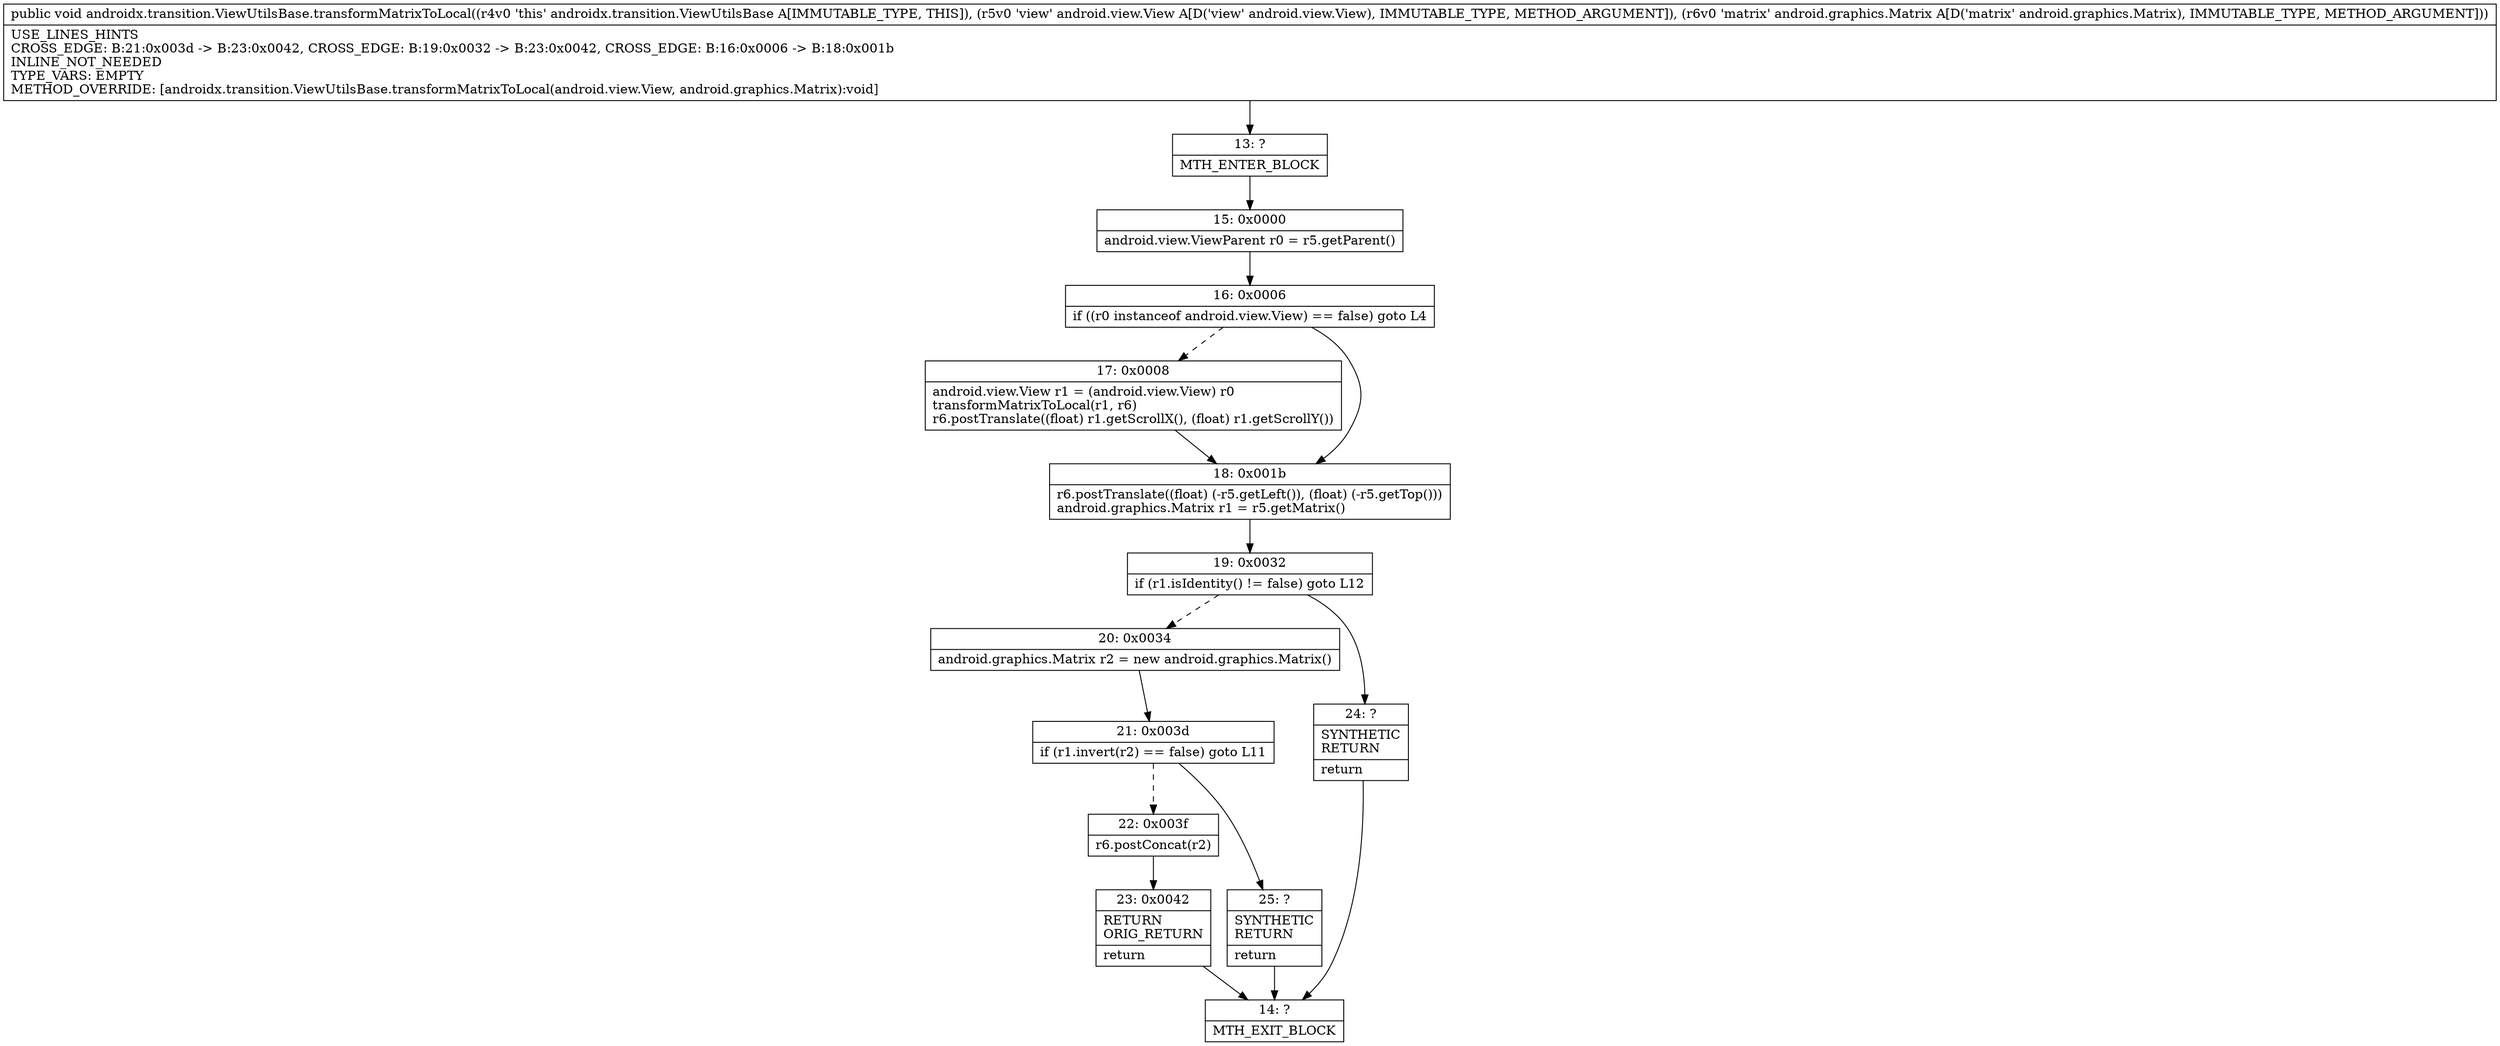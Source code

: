 digraph "CFG forandroidx.transition.ViewUtilsBase.transformMatrixToLocal(Landroid\/view\/View;Landroid\/graphics\/Matrix;)V" {
Node_13 [shape=record,label="{13\:\ ?|MTH_ENTER_BLOCK\l}"];
Node_15 [shape=record,label="{15\:\ 0x0000|android.view.ViewParent r0 = r5.getParent()\l}"];
Node_16 [shape=record,label="{16\:\ 0x0006|if ((r0 instanceof android.view.View) == false) goto L4\l}"];
Node_17 [shape=record,label="{17\:\ 0x0008|android.view.View r1 = (android.view.View) r0\ltransformMatrixToLocal(r1, r6)\lr6.postTranslate((float) r1.getScrollX(), (float) r1.getScrollY())\l}"];
Node_18 [shape=record,label="{18\:\ 0x001b|r6.postTranslate((float) (\-r5.getLeft()), (float) (\-r5.getTop()))\landroid.graphics.Matrix r1 = r5.getMatrix()\l}"];
Node_19 [shape=record,label="{19\:\ 0x0032|if (r1.isIdentity() != false) goto L12\l}"];
Node_20 [shape=record,label="{20\:\ 0x0034|android.graphics.Matrix r2 = new android.graphics.Matrix()\l}"];
Node_21 [shape=record,label="{21\:\ 0x003d|if (r1.invert(r2) == false) goto L11\l}"];
Node_22 [shape=record,label="{22\:\ 0x003f|r6.postConcat(r2)\l}"];
Node_23 [shape=record,label="{23\:\ 0x0042|RETURN\lORIG_RETURN\l|return\l}"];
Node_14 [shape=record,label="{14\:\ ?|MTH_EXIT_BLOCK\l}"];
Node_25 [shape=record,label="{25\:\ ?|SYNTHETIC\lRETURN\l|return\l}"];
Node_24 [shape=record,label="{24\:\ ?|SYNTHETIC\lRETURN\l|return\l}"];
MethodNode[shape=record,label="{public void androidx.transition.ViewUtilsBase.transformMatrixToLocal((r4v0 'this' androidx.transition.ViewUtilsBase A[IMMUTABLE_TYPE, THIS]), (r5v0 'view' android.view.View A[D('view' android.view.View), IMMUTABLE_TYPE, METHOD_ARGUMENT]), (r6v0 'matrix' android.graphics.Matrix A[D('matrix' android.graphics.Matrix), IMMUTABLE_TYPE, METHOD_ARGUMENT]))  | USE_LINES_HINTS\lCROSS_EDGE: B:21:0x003d \-\> B:23:0x0042, CROSS_EDGE: B:19:0x0032 \-\> B:23:0x0042, CROSS_EDGE: B:16:0x0006 \-\> B:18:0x001b\lINLINE_NOT_NEEDED\lTYPE_VARS: EMPTY\lMETHOD_OVERRIDE: [androidx.transition.ViewUtilsBase.transformMatrixToLocal(android.view.View, android.graphics.Matrix):void]\l}"];
MethodNode -> Node_13;Node_13 -> Node_15;
Node_15 -> Node_16;
Node_16 -> Node_17[style=dashed];
Node_16 -> Node_18;
Node_17 -> Node_18;
Node_18 -> Node_19;
Node_19 -> Node_20[style=dashed];
Node_19 -> Node_24;
Node_20 -> Node_21;
Node_21 -> Node_22[style=dashed];
Node_21 -> Node_25;
Node_22 -> Node_23;
Node_23 -> Node_14;
Node_25 -> Node_14;
Node_24 -> Node_14;
}

